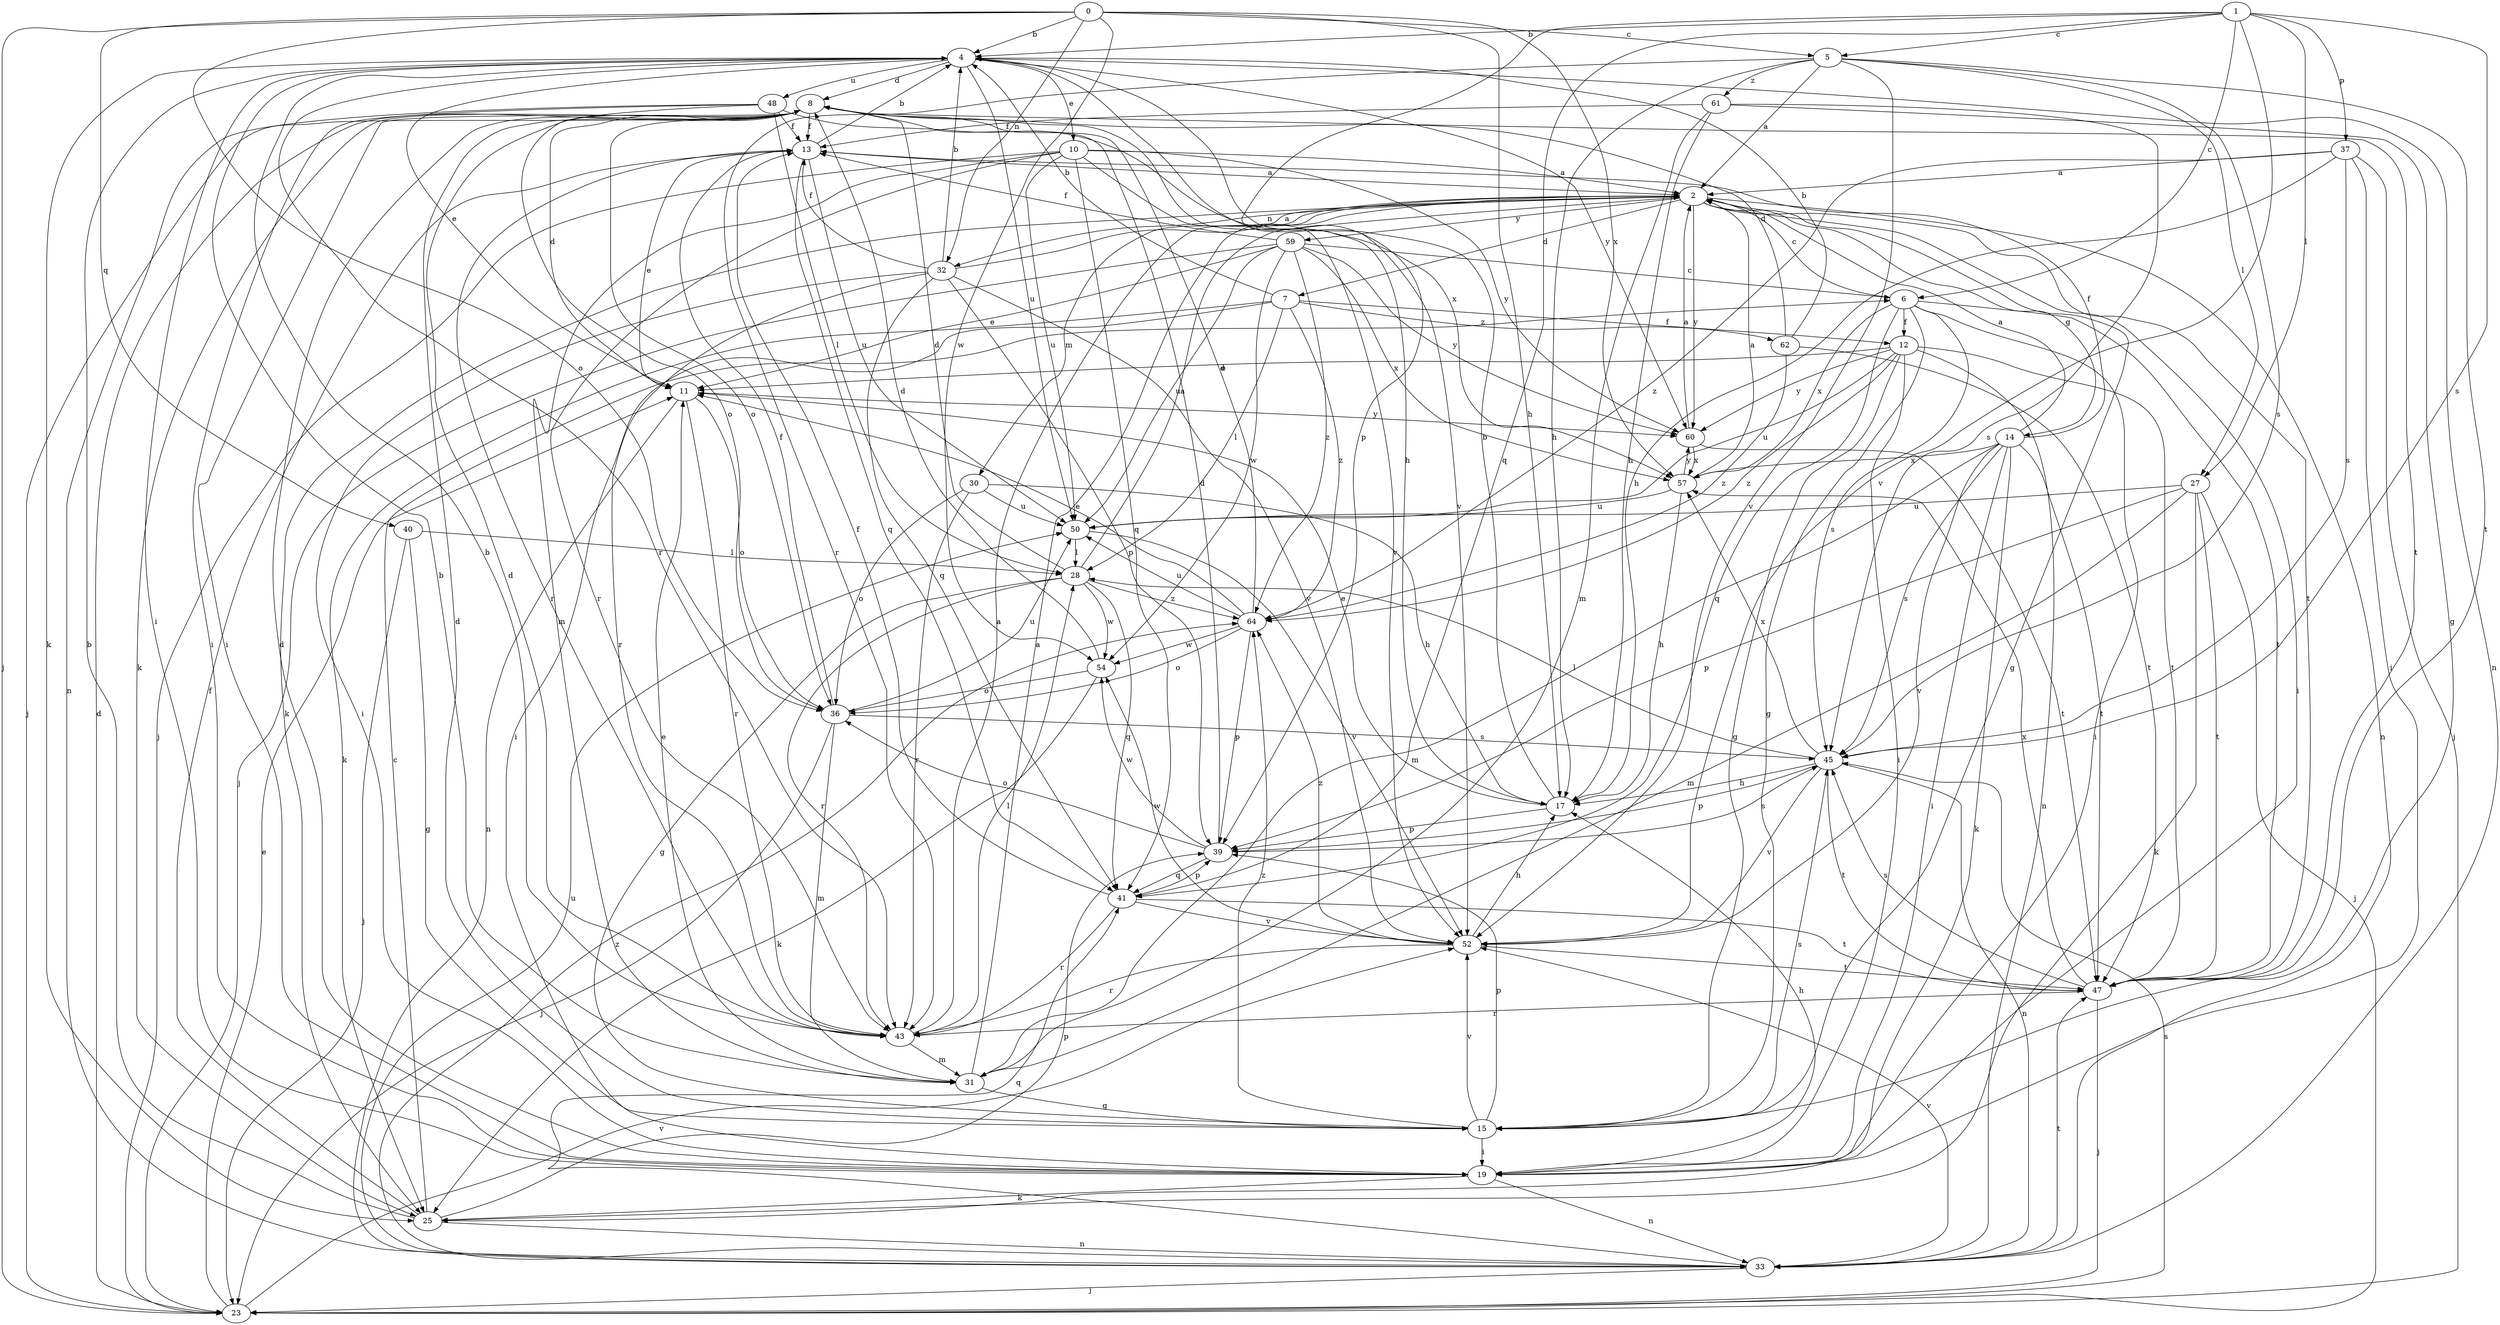 strict digraph  {
0;
1;
2;
4;
5;
6;
7;
8;
10;
11;
12;
13;
14;
15;
17;
19;
23;
25;
27;
28;
30;
31;
32;
33;
36;
37;
39;
40;
41;
43;
45;
47;
48;
50;
52;
54;
57;
59;
60;
61;
62;
64;
0 -> 4  [label=b];
0 -> 5  [label=c];
0 -> 17  [label=h];
0 -> 23  [label=j];
0 -> 32  [label=n];
0 -> 36  [label=o];
0 -> 40  [label=q];
0 -> 54  [label=w];
0 -> 57  [label=x];
1 -> 4  [label=b];
1 -> 5  [label=c];
1 -> 6  [label=c];
1 -> 27  [label=l];
1 -> 37  [label=p];
1 -> 39  [label=p];
1 -> 41  [label=q];
1 -> 45  [label=s];
1 -> 52  [label=v];
2 -> 6  [label=c];
2 -> 7  [label=d];
2 -> 14  [label=g];
2 -> 15  [label=g];
2 -> 19  [label=i];
2 -> 25  [label=k];
2 -> 30  [label=m];
2 -> 32  [label=n];
2 -> 33  [label=n];
2 -> 47  [label=t];
2 -> 59  [label=y];
2 -> 60  [label=y];
4 -> 8  [label=d];
4 -> 10  [label=e];
4 -> 11  [label=e];
4 -> 19  [label=i];
4 -> 25  [label=k];
4 -> 33  [label=n];
4 -> 43  [label=r];
4 -> 48  [label=u];
4 -> 50  [label=u];
4 -> 52  [label=v];
4 -> 60  [label=y];
5 -> 2  [label=a];
5 -> 17  [label=h];
5 -> 27  [label=l];
5 -> 43  [label=r];
5 -> 45  [label=s];
5 -> 47  [label=t];
5 -> 52  [label=v];
5 -> 61  [label=z];
6 -> 12  [label=f];
6 -> 15  [label=g];
6 -> 19  [label=i];
6 -> 41  [label=q];
6 -> 45  [label=s];
6 -> 47  [label=t];
6 -> 57  [label=x];
7 -> 4  [label=b];
7 -> 12  [label=f];
7 -> 19  [label=i];
7 -> 25  [label=k];
7 -> 28  [label=l];
7 -> 62  [label=z];
7 -> 64  [label=z];
8 -> 13  [label=f];
8 -> 17  [label=h];
8 -> 19  [label=i];
8 -> 23  [label=j];
8 -> 25  [label=k];
8 -> 36  [label=o];
8 -> 47  [label=t];
10 -> 2  [label=a];
10 -> 23  [label=j];
10 -> 31  [label=m];
10 -> 41  [label=q];
10 -> 43  [label=r];
10 -> 50  [label=u];
10 -> 52  [label=v];
10 -> 60  [label=y];
11 -> 8  [label=d];
11 -> 33  [label=n];
11 -> 36  [label=o];
11 -> 43  [label=r];
11 -> 60  [label=y];
12 -> 11  [label=e];
12 -> 15  [label=g];
12 -> 19  [label=i];
12 -> 33  [label=n];
12 -> 47  [label=t];
12 -> 50  [label=u];
12 -> 60  [label=y];
12 -> 64  [label=z];
13 -> 2  [label=a];
13 -> 4  [label=b];
13 -> 11  [label=e];
13 -> 41  [label=q];
13 -> 43  [label=r];
13 -> 50  [label=u];
14 -> 2  [label=a];
14 -> 13  [label=f];
14 -> 19  [label=i];
14 -> 25  [label=k];
14 -> 31  [label=m];
14 -> 45  [label=s];
14 -> 47  [label=t];
14 -> 52  [label=v];
14 -> 57  [label=x];
15 -> 8  [label=d];
15 -> 19  [label=i];
15 -> 39  [label=p];
15 -> 45  [label=s];
15 -> 52  [label=v];
15 -> 64  [label=z];
17 -> 4  [label=b];
17 -> 11  [label=e];
17 -> 39  [label=p];
19 -> 8  [label=d];
19 -> 17  [label=h];
19 -> 25  [label=k];
19 -> 33  [label=n];
23 -> 8  [label=d];
23 -> 11  [label=e];
23 -> 45  [label=s];
23 -> 52  [label=v];
25 -> 4  [label=b];
25 -> 6  [label=c];
25 -> 13  [label=f];
25 -> 33  [label=n];
25 -> 39  [label=p];
27 -> 23  [label=j];
27 -> 25  [label=k];
27 -> 31  [label=m];
27 -> 39  [label=p];
27 -> 47  [label=t];
27 -> 50  [label=u];
28 -> 2  [label=a];
28 -> 8  [label=d];
28 -> 15  [label=g];
28 -> 41  [label=q];
28 -> 43  [label=r];
28 -> 54  [label=w];
28 -> 64  [label=z];
30 -> 17  [label=h];
30 -> 36  [label=o];
30 -> 43  [label=r];
30 -> 50  [label=u];
31 -> 2  [label=a];
31 -> 4  [label=b];
31 -> 11  [label=e];
31 -> 15  [label=g];
32 -> 2  [label=a];
32 -> 4  [label=b];
32 -> 13  [label=f];
32 -> 19  [label=i];
32 -> 39  [label=p];
32 -> 41  [label=q];
32 -> 43  [label=r];
32 -> 52  [label=v];
33 -> 23  [label=j];
33 -> 41  [label=q];
33 -> 47  [label=t];
33 -> 50  [label=u];
33 -> 52  [label=v];
33 -> 64  [label=z];
36 -> 13  [label=f];
36 -> 23  [label=j];
36 -> 31  [label=m];
36 -> 45  [label=s];
36 -> 50  [label=u];
37 -> 2  [label=a];
37 -> 17  [label=h];
37 -> 19  [label=i];
37 -> 23  [label=j];
37 -> 45  [label=s];
37 -> 64  [label=z];
39 -> 8  [label=d];
39 -> 36  [label=o];
39 -> 41  [label=q];
39 -> 45  [label=s];
39 -> 54  [label=w];
40 -> 15  [label=g];
40 -> 23  [label=j];
40 -> 28  [label=l];
41 -> 13  [label=f];
41 -> 39  [label=p];
41 -> 43  [label=r];
41 -> 47  [label=t];
41 -> 52  [label=v];
43 -> 2  [label=a];
43 -> 4  [label=b];
43 -> 8  [label=d];
43 -> 28  [label=l];
43 -> 31  [label=m];
45 -> 17  [label=h];
45 -> 28  [label=l];
45 -> 33  [label=n];
45 -> 39  [label=p];
45 -> 47  [label=t];
45 -> 52  [label=v];
45 -> 57  [label=x];
47 -> 23  [label=j];
47 -> 43  [label=r];
47 -> 45  [label=s];
47 -> 57  [label=x];
48 -> 13  [label=f];
48 -> 19  [label=i];
48 -> 28  [label=l];
48 -> 33  [label=n];
48 -> 36  [label=o];
48 -> 57  [label=x];
50 -> 28  [label=l];
50 -> 52  [label=v];
52 -> 17  [label=h];
52 -> 43  [label=r];
52 -> 47  [label=t];
52 -> 54  [label=w];
52 -> 64  [label=z];
54 -> 8  [label=d];
54 -> 25  [label=k];
54 -> 36  [label=o];
57 -> 2  [label=a];
57 -> 17  [label=h];
57 -> 50  [label=u];
57 -> 60  [label=y];
59 -> 6  [label=c];
59 -> 11  [label=e];
59 -> 13  [label=f];
59 -> 23  [label=j];
59 -> 50  [label=u];
59 -> 54  [label=w];
59 -> 57  [label=x];
59 -> 60  [label=y];
59 -> 64  [label=z];
60 -> 2  [label=a];
60 -> 47  [label=t];
60 -> 57  [label=x];
61 -> 13  [label=f];
61 -> 15  [label=g];
61 -> 17  [label=h];
61 -> 31  [label=m];
61 -> 45  [label=s];
62 -> 4  [label=b];
62 -> 8  [label=d];
62 -> 47  [label=t];
62 -> 64  [label=z];
64 -> 8  [label=d];
64 -> 11  [label=e];
64 -> 36  [label=o];
64 -> 39  [label=p];
64 -> 50  [label=u];
64 -> 54  [label=w];
}
